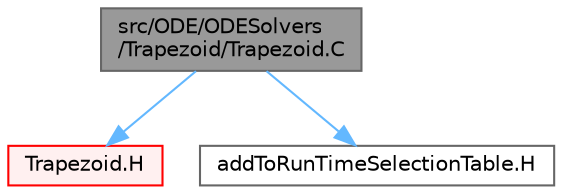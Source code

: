 digraph "src/ODE/ODESolvers/Trapezoid/Trapezoid.C"
{
 // LATEX_PDF_SIZE
  bgcolor="transparent";
  edge [fontname=Helvetica,fontsize=10,labelfontname=Helvetica,labelfontsize=10];
  node [fontname=Helvetica,fontsize=10,shape=box,height=0.2,width=0.4];
  Node1 [id="Node000001",label="src/ODE/ODESolvers\l/Trapezoid/Trapezoid.C",height=0.2,width=0.4,color="gray40", fillcolor="grey60", style="filled", fontcolor="black",tooltip=" "];
  Node1 -> Node2 [id="edge1_Node000001_Node000002",color="steelblue1",style="solid",tooltip=" "];
  Node2 [id="Node000002",label="Trapezoid.H",height=0.2,width=0.4,color="red", fillcolor="#FFF0F0", style="filled",URL="$Trapezoid_8H.html",tooltip=" "];
  Node1 -> Node188 [id="edge2_Node000001_Node000188",color="steelblue1",style="solid",tooltip=" "];
  Node188 [id="Node000188",label="addToRunTimeSelectionTable.H",height=0.2,width=0.4,color="grey40", fillcolor="white", style="filled",URL="$addToRunTimeSelectionTable_8H.html",tooltip="Macros for easy insertion into run-time selection tables."];
}
